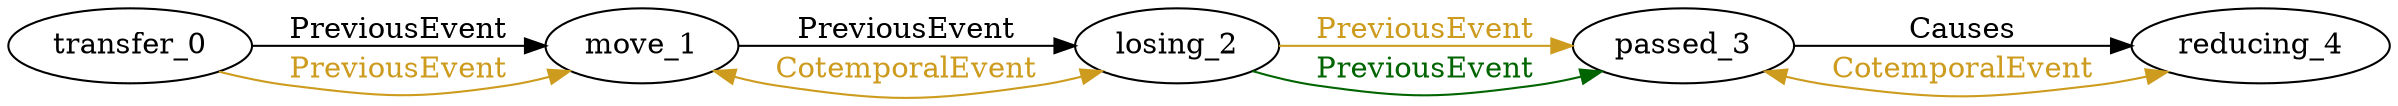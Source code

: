 digraph finite_state_machine { 
	rankdir=LR;
	size="50,50";
node0 [label = "transfer_0"]
node1 [label = "move_1"]
node2 [label = "losing_2"]
node3 [label = "passed_3"]
node4 [label = "reducing_4"]
node0 -> node1 [ label = "PreviousEvent" fontcolor="black"  color = "Black"];
node0 -> node1 [ label = "PreviousEvent" fontcolor="goldenrod3"  color = "goldenrod3"];
node1 -> node2 [ label = "PreviousEvent" fontcolor="black"  color = "Black"];
node1 -> node2 [ label = "CotemporalEvent" fontcolor="goldenrod3" dir = "both" color = "goldenrod3"];
node2 -> node3 [ label = "PreviousEvent" fontcolor="goldenrod3"  color = "goldenrod3"];
node3 -> node4 [ label = "Causes" fontcolor="black"  color = "Black"];
node3 -> node4 [ label = "CotemporalEvent" fontcolor="goldenrod3" dir = "both" color = "goldenrod3"];
node2 -> node3 [ label = "PreviousEvent" fontcolor="darkgreen"  color = "darkgreen"];
}
